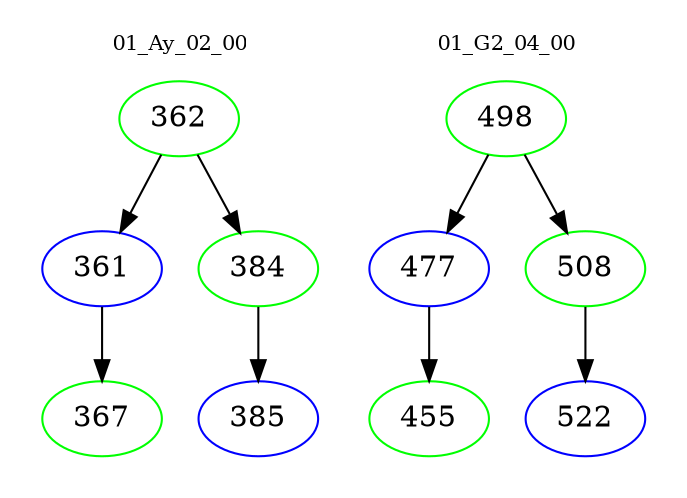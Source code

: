 digraph{
subgraph cluster_0 {
color = white
label = "01_Ay_02_00";
fontsize=10;
T0_362 [label="362", color="green"]
T0_362 -> T0_361 [color="black"]
T0_361 [label="361", color="blue"]
T0_361 -> T0_367 [color="black"]
T0_367 [label="367", color="green"]
T0_362 -> T0_384 [color="black"]
T0_384 [label="384", color="green"]
T0_384 -> T0_385 [color="black"]
T0_385 [label="385", color="blue"]
}
subgraph cluster_1 {
color = white
label = "01_G2_04_00";
fontsize=10;
T1_498 [label="498", color="green"]
T1_498 -> T1_477 [color="black"]
T1_477 [label="477", color="blue"]
T1_477 -> T1_455 [color="black"]
T1_455 [label="455", color="green"]
T1_498 -> T1_508 [color="black"]
T1_508 [label="508", color="green"]
T1_508 -> T1_522 [color="black"]
T1_522 [label="522", color="blue"]
}
}
